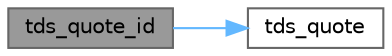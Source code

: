 digraph "tds_quote_id"
{
 // LATEX_PDF_SIZE
  bgcolor="transparent";
  edge [fontname=Helvetica,fontsize=10,labelfontname=Helvetica,labelfontsize=10];
  node [fontname=Helvetica,fontsize=10,shape=box,height=0.2,width=0.4];
  rankdir="LR";
  Node1 [id="Node000001",label="tds_quote_id",height=0.2,width=0.4,color="gray40", fillcolor="grey60", style="filled", fontcolor="black",tooltip="Quote an id."];
  Node1 -> Node2 [id="edge1_Node000001_Node000002",color="steelblue1",style="solid",tooltip=" "];
  Node2 [id="Node000002",label="tds_quote",height=0.2,width=0.4,color="grey40", fillcolor="white", style="filled",URL="$a00590.html#gaa4cb9266a930adc1f1e0f607f7d6edb5",tooltip="Quote a string properly."];
}
